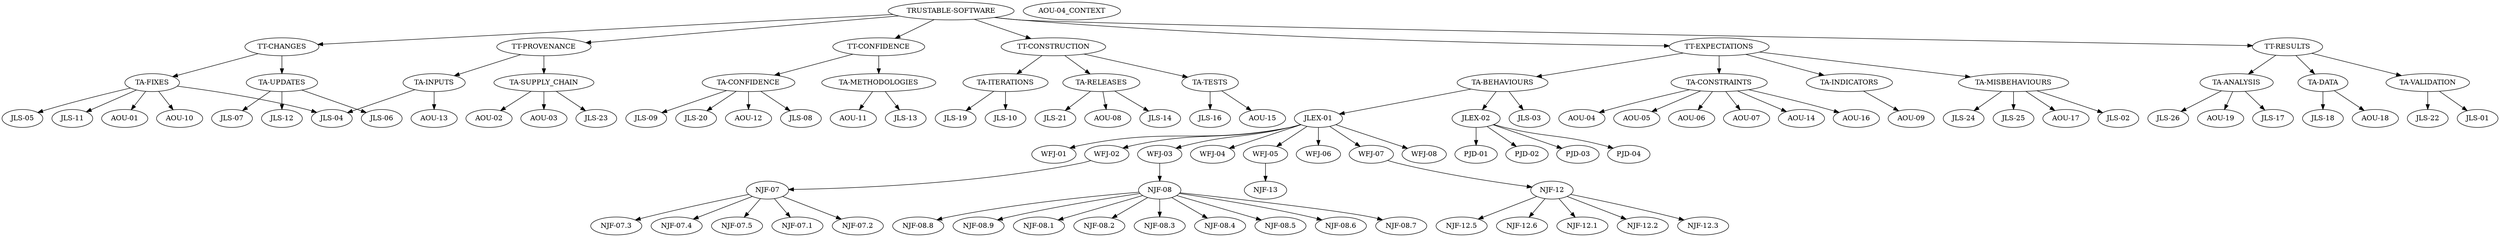 # This file is automatically generated by dotstop and should not be edited manually.
# Generated using trustable 2025.7.23.

digraph G {
"TT-CHANGES" [sha=e276949659e77f8f453a9b32798f607abdfda44450bb10bfbca7a20d68835f7a];
"AOU-01" [sha="0f00a2c7c6ef352a52c2e9e2c45102c97e8906fa5f0e7ddfcbc252af551cd179"];
"AOU-02" [sha=e8e0ae5f062d031ce5517f939a2223198e9cc8f12aba943f42f01f5def05d1a2];
"AOU-03" [sha="9175975af29dcb8a7c94a1b4bf18a4f36f6ffac904351c6dd84bcbb7ee4abd9b"];
"AOU-04" [sha="9a5f50d14e036a085c64e954936bd579f4fd7d816aaddedb39da34095877e82b"];
"AOU-04_CONTEXT" [sha="466c72fcf27a1cbf322c3c4086cc7cf19825b314236567372289204616d2d56a"];
"AOU-05" [sha=ff2205fede4cc18efe9162008881729cf37fb3f5b0a41ff3d9143aca9d656ad3];
"AOU-06" [sha="20799cb377d8ad56d8bb6231c7246d2fc25c224fad0c9c9b4b83e25710d7a589"];
"AOU-07" [sha=bff000a8ba9254956cdab9045e6f7b38e3019180eb95011cf8541e9928ad8d44];
"AOU-08" [sha=f25753b314cc921d175ffff9be39cf5a43bba651c5bdcba0f172aea02d792b34];
"AOU-09" [sha=adce35b590ac6450379cadba0c6cb38874626134066b06823c3c2d18f7ce2cc7];
"AOU-10" [sha="36eb0304bb55d055e342424424efa617b095b582d1e87d71818095dc1212ece7"];
"AOU-11" [sha="6a5174cee0e66070ab1c39a14c0aede872e56fb928555236ab3bffe1876b7048"];
"AOU-12" [sha="5c0395d5d50b4e0c00d8ad185921cd90e6d8f0037ead16688f0f9db1177daf2a"];
"AOU-13" [sha="35a15d3df4bc1f66e0711bfc33113be2ab568ba2f3dbadfcbd667e8219af3449"];
"AOU-14" [sha="4bff38e002c0df47062d7ab632094ec5ee0377c0230647e7acd54945ea59ddac"];
"AOU-15" [sha=f4d2fdcacc3c3bd743af3ff5c2a08ceb650e59015ed846c35ddb4de104e80cec];
"AOU-16" [sha="4e08bac839cba01a4dc2a794bd2d1254d388945c6b79293684e00b9f8d03f31e"];
"AOU-17" [sha=ce26eef503179bbedca706f43fedc289d8c56580c4b885b3abab440d2de25870];
"AOU-18" [sha="672193d261861effb34f845d6e3421f47ce85e79d7ef34f62ce5c10bef68e796"];
"AOU-19" [sha="877c346448621a81b2d1418e610575bfcd556d2f56a14f23f289b90828907928"];
"JLEX-01" [sha="1cd16efee6db392909248a77c773e0c5aa76b4c05001ab0b981201004f2162b0"];
"JLEX-02" [sha=f40046dae47252d62f28c935db90460772263ced0fa9ed1a5e1383436b89daa9];
"JLS-01" [sha=dce41089598ceff4a3ce3df7a8d3d16183346b785d791d60c8292f51c055946d];
"JLS-02" [sha=c9e0a37da8c4966962eb93e415e4f0ece9a7d5bfb1fa92a1d0fdcbc1609792af];
"JLS-03" [sha=ada5a3ba5276cb99217751c67b424cdbd3622f82eb1126f08d425b641e1616e7];
"JLS-04" [sha=b94e4184cbcedf757d2ddcba96fa81e7274e7631eac355602fdd668c707a696d];
"JLS-05" [sha="1db1db9bb019291ccb0a896433d906206681c77d1d84aefffd9e965eda6a4dfe"];
"JLS-06" [sha="76f6dc3eb872223fd59c12baaafd9abe0f801e55767827d764c7d1dbe072c19c"];
"JLS-07" [sha="63c8c395f271d9d0d26be1111bc84a9cb671646503c14f24faad2bc9a751cda3"];
"JLS-08" [sha=cceeec93241b6d6ee80fc01c0af03b9d7737fb352e1ddcd98d04a45d75334f79];
"JLS-09" [sha="346ab52001e8e72c738145a5a8b8f41094a1b873c509eff1d0d25003e066cd56"];
"JLS-10" [sha=f1306e4884f5b881acf63d5525bb90fffc88039c8454a3184bf9ce6391690903];
"JLS-11" [sha="87b8d1dde6f1f4ebf33e0ebb873abf969064a8c4c70583c94c63652a877ad73e"];
"JLS-12" [sha=fe6e433c6cd5259216af447e7122d17ad446a0b37ee957eb9822e381865fe32e];
"JLS-13" [sha=e6e7c777b9cadcc65d12fc5782cf21fc688e494024bfb186ae7c20db6a46462a];
"JLS-14" [sha=e94a75986187fec162e8bd7fd270dbf2aae329dd7d8660df63521637b982286a];
"JLS-16" [sha=cb91a56d69836efd4982b2268e204394ae83a694605dc94b71f3ed0c66890329];
"JLS-17" [sha=c527a605b2ae7a54ab429bb8e554263bab5a562394f5ba73305aa490f7351c83];
"JLS-18" [sha="58788ef0ea0b9fba710e806de3f255da6c12fbbd12fa7edad07e65c2dbdedf94"];
"JLS-19" [sha=ac20a2570ed1ca6c0d93ad40f6d93cbac24648b73c144fcb7c92e65ebd2ef411];
"JLS-20" [sha="33dc0295a6524876c9b641b6ce685c1ddc90f01d780fb76d449c01b51fdc042a"];
"JLS-21" [sha="742c39b2ba811494cd8cb40199c9a8a0c22c2b29650d6b2e546c21f7bce50ceb"];
"JLS-22" [sha="252e58151a45b158bae379ceb08aadb6e587e505aac67f2ecc18e43040a1d1de"];
"JLS-23" [sha=cfd7cb4aa93fbb758807ffe106f96e7b82327ab4d758e69e1f62196c3bc86bd2];
"JLS-24" [sha=b16224d3ab676c00b313ae91760072d92aed9f20da99b363621effa3e033e012];
"JLS-25" [sha="8bb517191450f370679dbafd85342e1bbcf797cc84f2a6f1fc119568b534d5e0"];
"JLS-26" [sha=cf1b73b375697ee56d9788aab79ed01b2730b126a2cc4d7041c9525113e7ed7c];
"NJF-07" [sha="187732eb19d80f473b6ad181a2959fbe96b4fc8eefdd4b269f4ea0865970b6e4"];
"NJF-07.1" [sha="55d614153a4279112da50d50c5186cf0a0c7b9137458cfb885aba4356cdea3e1"];
"NJF-07.2" [sha="26759a8f444be1dbb077613ab9e77b88d06a86abe5ab90818b0300c00478cc1f"];
"NJF-07.3" [sha="f848d075a7efd0e8a3d056dfc0d75d90b68dd2fc4cf5fa4a545151961b98015e"];
"NJF-07.4" [sha="6b03a26d8cd2e697c54a09ded86479d628caa35e6a563ea183d14309cb59fe54"];
"NJF-07.5" [sha="e8566d114f95cb2b565dd857c7f4ee96f8124451267766557cf179b23898517d"];
"NJF-08" [sha="0d57eb6a9242045903da75764d616751477a215caedbf578344037a0b06676ee"];
"NJF-08.1" [sha="11356b6386148634facf1c0256a27674024d1ba87047eccc5e36ca1f98521524"];
"NJF-08.2" [sha="6ee61a26db3346d62f7fb3f478f6719a40064a3276bf74420044223590f91b34"];
"NJF-08.3" [sha="04003897c08f342a96aaf3555f95bb2a8b424676b3962b99f8bccd2dd6886219"];
"NJF-08.4" [sha="bfe62c43db172af49e718b18db6a04c4e42c9097b4a9765dd8ae3715ced42748"];
"NJF-08.5" [sha="f2b61e77e5b3b8c9ffd1eb5306757f83ba7df7a403a63b176922609f3e5612e8"];
"NJF-08.6" [sha="97c455dbc819102f6f02335b41afa7b39fff8da7f5ab256a1e71aff70c667b1c"];
"NJF-08.7" [sha="487789064cb51388bf32b6df58487b7981d304a7656cb2541285a2759d29b36b"];
"NJF-08.8" [sha="b19bf6a231816418bb16e0c1cf437db461c509605184f446d3cb1716e3f57e38"];
"NJF-08.9" [sha="cb19d5ab85029e5e062eb22e8237502eaee780b7d7820837ffad4c97b59cdee7"];
"NJF-12" [sha="b32df413dc8445568361e6e6d17bc546418d4b87c5d11fbcde6c964c1888bf77"];
"NJF-12.1" [sha="a674cbf274a4ca36b7a255bc97a38ccf27e2b1fed4bd864f2fc520641a3cd2b6"];
"NJF-12.2" [sha="c1425f1a9c00762fbb2d3b0a102517f7b4ac11d0263d72bf37a55acf660b1978"];
"NJF-12.3" [sha="1c39b3e2957dfe427fed733cc11c4809fe462f2a84dd8c2d3e9f9f403381b87a"];
"NJF-12.5" [sha="617050b4d32fe1d77f314b6b0847f0b227e5e74eee661543574d0eb1e61229aa"];
"NJF-12.6" [sha="11022773b489e300e2c1c1dceb723454474cfbeb4f0b7eeffe68f2be170a6eeb"];
"NJF-13" [sha="98ebeb19c546dc79927ac6fc525bacdce9d8232ecb51a5400788de31bfe58ff2"];
"PJD-01" [sha="9b2099ad82514f2de78b9509e0b3c193054374185de1beacbce359729928d8e6"];
"PJD-02" [sha="2ad95a7543626869ed3195b95256c03a991df49e51acc6b54513a1ed32d63dc8"];
"PJD-03" [sha=fcc8152c7a04032d91becabc5577409773b64c381d09bdab7be954ca1916db64];
"PJD-04" [sha="25e50bc1c4e96bc333adb2b1a3f5801228364f033cf2d5e18897da90da5e3fcd"];
"TA-ANALYSIS" [sha="76cb774300c75d7b6a24c872fe691f2f0cd1d36cc4a2493e835f6b861bc79c34"];
"TA-BEHAVIOURS" [sha="3ec27e29aa991978efe6a56267b98c2a08b27a4aff693d5cf2b01dfe72276570"];
"TA-CONFIDENCE" [sha=afda09331b2fc3b8d9b1cd921bee66251a65e5543a473c61eb03f9ea11d57eb5];
"TA-CONSTRAINTS" [sha=cdee0ae34c33110044975efc981e4ac4d63d824aaaac78233b1f3828ef070da3];
"TA-DATA" [sha="796e4b5851340906568a47c4436c1fa67ca1c48c98a8b6a16b19283d04cea799"];
"TA-FIXES" [sha="08f069034d1399c43c4321c5f05de72125f4155a8b68b9bbb2029cb679e6ad48"];
"TA-INDICATORS" [sha=a5392ef1e3e40d82ef9a304d1304bf007fa85d961ab8ea268231cb212d763477];
"TA-INPUTS" [sha="6edcb6e0ea0a918f611d6644da7a28dd5c924a210984cd913e7ff558677a6ea6"];
"TA-ITERATIONS" [sha=c445bfe866db71df67d4e87353d674b62abce19b52048fac37284d8065d67678];
"TA-METHODOLOGIES" [sha=d24f6055c79268b1f6e4bdf73951719f192d6f492a7376f85b349a95ccb2a319];
"TA-MISBEHAVIOURS" [sha=d24fcdeee0ae0fa696f272dc39c8e9e37cce7fb9b2cfd07bcd1451b765be5c6e];
"TA-RELEASES" [sha="3c924109e9916fb154eadbc2d733a8413ae551a1282b73de389b9ad7540a4e75"];
"TA-SUPPLY_CHAIN" [sha="0629a5a339322874ad3d51c0c14219ede72195bf514abac82c95ebc3a685ae2c"];
"TA-TESTS" [sha=afa5e61fc86f70f99f6c60b4f2b51ba7d486705f197048a7dc3fc8fea225385c];
"TA-UPDATES" [sha="9f0554c79d125a37c7e68b9efbb022dc4853a3e2f87c7d224d30c51f5b9b8435"];
"TA-VALIDATION" [sha="20f6d87b89d9fbffe427a734ab70906c26ad787e53032a8c4f4d599227704be6"];
"TRUSTABLE-SOFTWARE" [sha="6513a163e6eac72c930253e4bc0404be5ea625d1dec436104991a565df4baaa3"];
"TT-CONFIDENCE" [sha="507f0a905667e1d91265a4e577534eb51ebc0b3e84ffc1956cd0d80dc61b6d3a"];
"TT-CONSTRUCTION" [sha="3752c6a34c0cc3ef905e000e635a7373748976744f3d1f75f1c2ed172366e350"];
"TT-EXPECTATIONS" [sha="362eb86c872fb76b2a1075ff978252112bbad0a5fb3041895381f8c76b64c5e6"];
"TT-PROVENANCE" [sha="4607bf9c0527508673fa37c110b9cf5f2ff0567c324cf728623f1e8ff094be32"];
"TT-RESULTS" [sha="382987171ac6dc0d1114f5c0dbb77452300c14596514bbab126ae1f7d1bbb842"];
"WFJ-01" [sha=f826a622e19578c15e165ae5d6b1e31f8ec850140a2f1ccaf513f850919d33ee];
"WFJ-02" [sha=a3928233d7b8f5803696e469a337d19072680a06480a898471928b5ebe55d98b];
"WFJ-03" [sha="761472e4e063ce91d94004e258aa652b5352abb41e8f06ffe20eaeaf10773e1b"];
"WFJ-04" [sha=b3f70654d2af3deb23a1ae36f98c74bf0407fdc096e4c0cd3b237656f48caae3];
"WFJ-05" [sha=b69dab4f37d6ba3456e2e5cdd7ee876bac9adfe41867e5d34466a6f378d5330b];
"WFJ-06" [sha="4d2cce160d2ba9411250ecafed7860f1dd61974ad3cbde9e06a47b3160b5df82"];
"WFJ-07" [sha=d5574f1c3e4d3c15c6d5bc517cfa4f345f06625fb1688a185a1dcc22e7149df7];
"WFJ-08" [sha="6897f40df85da4d74a61476dc4403d56c6df324a3c6fe9bd984a6d20941e479c"];
"TT-CHANGES" -> "TA-FIXES" [sha=d9dc2ad1dcbfde839249e8df9eb89ef978bdfee7b7b4933fae12e10cbc91762b];
"TT-CHANGES" -> "TA-UPDATES" [sha=f8948db2f344f4cdd5bdc71dc54e63b446f40af09235c37f5d5cf59dcfdfbfa0];
"JLEX-01" -> "WFJ-01" [sha="11b32bc907d7d32480c79e5254b00d0085e0c0004cc6e6a181956193b4b2994c"];
"JLEX-01" -> "WFJ-02" [sha="2aff8463b59cb1ad59ad3c2030c56df5310d89a481b74ee57bcd51301301a554"];
"JLEX-01" -> "WFJ-03" [sha="42bbbf1cf290f97754ead132781123cecac0c82fd7c64bd573482ff7b9c4d977"];
"JLEX-01" -> "WFJ-04" [sha=cf884c5fda5afcab2344ddcbe104e150af10a928c489253766e5110d4dda0c00];
"JLEX-01" -> "WFJ-05" [sha="38075a8b1ad506173bbbe9a75569e3ecb8fa83c791813aeef538dbb96fffaf44"];
"JLEX-01" -> "WFJ-06" [sha=c4e0b72ab4cfa28cbe062b6e9f2fec5ddf3269da84b469635c041595605fd7e2];
"JLEX-01" -> "WFJ-07" [sha="3a340a4a30452bfd3149680d4f83f136f7f71237c7cfa16d38e9a4ac6b58a512"];
"JLEX-01" -> "WFJ-08" [sha="80844115bccc3a6e031decd0d622bb577e62b2c02a991de38a86092a451f2f66"];
"JLEX-02" -> "PJD-01" [sha="68498a21fedc131c632ea01e9940e3e31ddce311abcccb2326c12961512324aa"];
"JLEX-02" -> "PJD-02" [sha="433bd89b73096ef003c9c5dbe359f0cbfd460e23fee91f5b962a59b33abd8f42"];
"JLEX-02" -> "PJD-03" [sha="85f84739619779248e1d3008f46a076fd8402b1f49b57c2c0bc7d061ac16dd85"];
"JLEX-02" -> "PJD-04" [sha="84f956bf41555299836b5dcdfb0b8eaafdff04c1582f2ce6fead72f383be1aaa"];
"NJF-07" -> "NJF-07.1" [sha="1128cc6e5480d3725aaa37b42ccd78988940f61e5568d9adb20aca167e41e0da"];
"NJF-07" -> "NJF-07.2" [sha="abb047c901a6547122aed8d47043588b9e7d5f4b6ab5f982d2ef0a2f535fadfb"];
"NJF-07" -> "NJF-07.3" [sha="3585861b5e53bbf4ae11fa0215f45e4634069ac723af7014bf67ed61c8e9dc99"];
"NJF-07" -> "NJF-07.4" [sha="3ecdd4d25bd59c5fd936281576f4ce023b3f15368d6427d154bc25c52d17e4e3"];
"NJF-07" -> "NJF-07.5" [sha="d845ee8e44fc50c7860ad0ea4e45413e475f80d0654c724a64178c4c620191b3"];
"NJF-08" -> "NJF-08.1" [sha="07b82c43480ff1bc6fa40e12cf3c683ac0f325fdabb7e9fcec119c93d4092ad1"];
"NJF-08" -> "NJF-08.2" [sha="ccb4af6360e3bb15ccdb2765a2bbfd83f3dfce714b486c8380313dbdeaca9da2"];
"NJF-08" -> "NJF-08.3" [sha="a375b6167407d74251ff115582349d1607dba60202311a314b24e3e93f58cae5"];
"NJF-08" -> "NJF-08.4" [sha="a385bcfb290b065c7f7056a39379171746b4a093df4c32254e4038134edb8fe8"];
"NJF-08" -> "NJF-08.5" [sha="4c6cf0a968a6acde00b35b5a3208d7b5018d11f2921bb33315fa0d29c661d21f"];
"NJF-08" -> "NJF-08.6" [sha="9aa3893617810dcaa38d0d8a1db8427d2da6ad80e4d742cc11860d29e8117162"];
"NJF-08" -> "NJF-08.7" [sha="f1d96f513fce39d0dee8d1b539d8638323b054bfb9e83d7c30d7cb1989e7827a"];
"NJF-08" -> "NJF-08.8" [sha="f7a1eceed3eb8da5d64b2957dbd091fbe1ebd3e96018347897085e7a3e8e471b"];
"NJF-08" -> "NJF-08.9" [sha="e97225da45635a8b6253c2c7b965b3293f09c90e777bc4b437bd2b5a231cb2de"];
"NJF-12" -> "NJF-12.1" [sha="e8a1ecdb2b9c4c9b3913d3dcb817aed3b7e9ff8c9e3cd73e1b3f8266738bdb50"];
"NJF-12" -> "NJF-12.2" [sha="5cf23fc24541ce1845c0899245620913c9939bd44bce6013d2adaea6b95b80df"];
"NJF-12" -> "NJF-12.3" [sha="40d00d9cb85016409ea48bf11c0a7824291c40b04f1e648e01938b3789cccd67"];
"NJF-12" -> "NJF-12.5" [sha="05d1951c1b9c63e9655ba3c0c4a49a1f82e2783aacc14c02bb980734777fd9d8"];
"NJF-12" -> "NJF-12.6" [sha="6b297494f88a48939e1ebf94f583778e4f059768f278f9553337b3fed542e3cf"];
"TA-ANALYSIS" -> "JLS-17" [sha=eac76c7d417f623d9dd1a220fc0b3ec6e2c2b9e16781eefae6d21dbd35d1402d];
"TA-ANALYSIS" -> "AOU-19" [sha="794dc70c6c38b917155e2755fbbb54b68eeb548675cc7916ffcced8c89cf4a45"];
"TA-ANALYSIS" -> "JLS-26" [sha="250c8c20314a242c1daac1278ef5a96d97bce8d943318430a91ee30580b5b29d"];
"TA-BEHAVIOURS" -> "JLEX-01" [sha="8cd931ef61b7012140344adf54469e943bfc690ee54f12db12777464880061db"];
"TA-BEHAVIOURS" -> "JLEX-02" [sha=cb26451e31a56b1eb51a4d45283ba4a7c6e898efbd045b59cba10d3c6aa093de];
"TA-BEHAVIOURS" -> "JLS-03" [sha=cf9211c07452914cb2d0b455f859b26cb2724423eae5187e8cbfdff06d1b5ba3];
"TA-CONFIDENCE" -> "JLS-08" [sha="506164051180023c8533ea1f6dedf1bad894c3ee6020ff16b002e33b109c2791"];
"TA-CONFIDENCE" -> "JLS-09" [sha="80bbde95fc14f89acf3dad10b3831bc751943fe4a1d79d5cbf4702416c27530f"];
"TA-CONFIDENCE" -> "AOU-12" [sha="5e5d7dc606d53423fbb1f2d5755780c98839bdc2d108704af5ee1aed50403f5e"];
"TA-CONFIDENCE" -> "JLS-20" [sha="1bfd214ab8186a3c095262ae503451b8d71ada8db5b13ecc7b906739a05bc102"];
"TA-CONSTRAINTS" -> "AOU-04" [sha=d945870431e9311e317c6ddcac094825c2a9cbcecad961f4e283114db91cf27e];
"TA-CONSTRAINTS" -> "AOU-05" [sha=f741ce87385dbed50a6582443907645d70790b5fd0d423b18c3a109d400c7ef1];
"TA-CONSTRAINTS" -> "AOU-06" [sha=bb3ac58ca7f67d9676503a6c71660abd650268e02d6773cb57dfa07d0743fb40];
"TA-CONSTRAINTS" -> "AOU-07" [sha="20a82289bbbdf1a9a011afb8b3100c8c14813d36d8bbc019ad017b1b4f4917c7"];
"TA-CONSTRAINTS" -> "AOU-14" [sha="2fbd87f1b62fa9716033289b62dd7ce94d6e6c8ae5af05e788089f0868ad2dd9"];
"TA-CONSTRAINTS" -> "AOU-16" [sha="01c713a52bad483af02c1f84cbc37ff3fa86e59cf62b53ba66d82a07c65b38d3"];
"TA-DATA" -> "JLS-18" [sha=af2567d28552ab32643e995a9c9c9fd73b2208ce3d5255fba333c8ddd28f72a6];
"TA-DATA" -> "AOU-18" [sha="73d7522a8fd85c9a298a2c42e683dad929b4ea95d39ecd9dc697ce6a49f98e47"];
"TA-FIXES" -> "JLS-05" [sha=ed0acae690ee7d09884c0e7516c9d2306c646c7d14423d4b69719e9dfa49dff6];
"TA-FIXES" -> "AOU-01" [sha=e53324d9bd33dad5115d944734a752e98c89066fad91fc0aaef6f190227f3109];
"TA-FIXES" -> "JLS-04" [sha="873b8bbdac8d45772d9b2d46adbafe7ab75b96a45ca12a15b34bdf813b0bb1df"];
"TA-FIXES" -> "JLS-11" [sha=c0e08a276ecbf04e06b17803e5dfbcb39689ccc0a92750caf968b612f64cfe4a];
"TA-FIXES" -> "AOU-10" [sha=aa80be81d48f337c4ccf001a1ae40b617184e7d372bf3bc6750ee39842c427a5];
"TA-INDICATORS" -> "AOU-09" [sha="8f9cd7e96e610e0c19019c21a0fbfc3144bb69730b91e1eeed99bc828d8c7d95"];
"TA-INPUTS" -> "JLS-04" [sha="262db6d430e99ef3a23645c93a1cc5bda1270ceba90b4d8cccb40b1eb85e9860"];
"TA-INPUTS" -> "AOU-13" [sha=acbe0ff6ae16b6bbaf26364429188a3dc19012bfa45eeb79f0aab8c0979c172d];
"TA-ITERATIONS" -> "JLS-10" [sha="6e77b132d4159d65e261e90466537dbf44edc643b44c0671b8c40b994ef08590"];
"TA-ITERATIONS" -> "JLS-19" [sha="9bc13b823f8b49d742b92a8aaf18b8aeb2bb9b0749f4b6dead241af85aea876c"];
"TA-METHODOLOGIES" -> "AOU-11" [sha="2aac71e987a5b6a5d88700e08fe197fbec1e57681f0c3d3f51e59c705b4a0549"];
"TA-METHODOLOGIES" -> "JLS-13" [sha="4e2fb7871a608c98d11b10f4ca4391d69b360419c6a9e1baf7cb40b980fc9e94"];
"TA-MISBEHAVIOURS" -> "JLS-02" [sha="532ddabfefb6664d9731084a44df220d1ebdb9f840760d7c471cf04dfc8e96ef"];
"TA-MISBEHAVIOURS" -> "JLS-24" [sha=e8de01ff7c316debcd96afa4b3b6b62be73522e4531214c18b3ad7eec826275e];
"TA-MISBEHAVIOURS" -> "JLS-25" [sha="56ba396580f90e5a10fd5adfe33864921537d47e21b215a8faf531855af40ecd"];
"TA-MISBEHAVIOURS" -> "AOU-17" [sha=fa9a6619765a642b0ac4e13a62b5415b81830a03073cc126939feddc3330fa58];
"TA-RELEASES" -> "JLS-14" [sha="1202b9934353436fba927de6762cf62a8fc23ab0815a3c06f9d0a77b55830720"];
"TA-RELEASES" -> "JLS-21" [sha="5d57d2b547a841bb31f29034b785d9bec1ffb0e495d80e0e356a54391aa22e1b"];
"TA-RELEASES" -> "AOU-08" [sha="553e265d835b353b298ce4adf3bdf0b81ff777e38bfa3e42f2a465f33e27644e"];
"TA-SUPPLY_CHAIN" -> "AOU-02" [sha=cde3adf7a14be6786f9ec48a32f619426ce78727ae0dca48e1064cb5625abbf3];
"TA-SUPPLY_CHAIN" -> "AOU-03" [sha="2c4b421554b95a604a631d77b854839468f09da2b71a5960e4773f626e8c8a32"];
"TA-SUPPLY_CHAIN" -> "JLS-23" [sha=fe2b810e22c4da9911266183bc8679a56d8dd2d5a76624cd1f3ee329d9b93a08];
"TA-TESTS" -> "JLS-16" [sha=a4143b13d9ae2553534457603bdca9beb6cca0ee5b8b9bae50cefa97d2519702];
"TA-TESTS" -> "AOU-15" [sha=d4fef1c406b26cb7a3b303632f882c982bfedab6c18f4aca38be576219587011];
"TA-UPDATES" -> "JLS-06" [sha="7386ba4dfdca14a2b0c73b6b759ddeee66e0196f164322d552c2867e5c7a4b96"];
"TA-UPDATES" -> "JLS-07" [sha="9256bec79e828b44dd12d4298483bbab7ab24a1eb542c133ee5392ee5829cb7f"];
"TA-UPDATES" -> "JLS-12" [sha="45b7cf8eebee7a35ba39b3f990cefe3cbfd79c5f74415c5321026d64d89f5703"];
"TA-VALIDATION" -> "JLS-01" [sha=a3de6195b2fd041851e2e7b53376274fe5f06bc9642812dbc91f80dfd8763f9c];
"TA-VALIDATION" -> "JLS-22" [sha="464509465b1cf7045e3f94bbdca6dff5322c52f6a404d5cf02cc7249ce9bb75e"];
"TRUSTABLE-SOFTWARE" -> "TT-CHANGES" [sha=a526e6de925b57edddfbc350de334735ee7ef23828b9e66ba781e8633c9f72df];
"TRUSTABLE-SOFTWARE" -> "TT-CONFIDENCE" [sha="07cdcfab2c8c5121dd0acecf3771ee674dde8663e4cb335cfb74aa774f10cc5b"];
"TRUSTABLE-SOFTWARE" -> "TT-CONSTRUCTION" [sha="8598c4138e9dda4691a3cbc1613530bb1a3f1c163edf523e41a9ba532b98fe83"];
"TRUSTABLE-SOFTWARE" -> "TT-EXPECTATIONS" [sha=f6dba0c755d9ac4c9ed0ed2e08d5d51e6f7f1572e6de5581c90fbdaf3cafa4d4];
"TRUSTABLE-SOFTWARE" -> "TT-PROVENANCE" [sha=c97824acbd35cf2b4a9e4ee2f66c46333b483eac99ef690e2bb105ef4756e527];
"TRUSTABLE-SOFTWARE" -> "TT-RESULTS" [sha=b9e5b5fdf1cda120574cd2f351e9876a0a0c683152267d3898e6c161e7bda988];
"TT-CONFIDENCE" -> "TA-METHODOLOGIES" [sha="5752e4930e6b0dbc6829b053f4bc7e7e054d416a8c9b2e19a1c3dd83d51fba9b"];
"TT-CONFIDENCE" -> "TA-CONFIDENCE" [sha="2eaf5b9e879128e866585d5016bfde73f1ef1b192915fdb988cba7b6a0e679f2"];
"TT-CONSTRUCTION" -> "TA-RELEASES" [sha="290d67048ce0b7e9d40d236b01fc79305d3d49d2c4a541ab3fe48d38347d45d5"];
"TT-CONSTRUCTION" -> "TA-TESTS" [sha=dddbe1b9b7a7fdaf4003a939660dcb547eacfd78b6f446cb4e065047d95efd9a];
"TT-CONSTRUCTION" -> "TA-ITERATIONS" [sha="671795bbd8a789803e29f531e12074129e99f1329d27bc97ad0bbee01d8432db"];
"TT-EXPECTATIONS" -> "TA-BEHAVIOURS" [sha=bab309ba80ce2c2b1d7146220da91f1f456c03d4aad8a724db777933e8924ebb];
"TT-EXPECTATIONS" -> "TA-MISBEHAVIOURS" [sha=b9c4c4ce6e39a7171aa8b02c3267172229ff3de17ff5cd2da9839e67334e5453];
"TT-EXPECTATIONS" -> "TA-CONSTRAINTS" [sha=af6a8726cb3a4274ce8ef7e000f0ea9d8f301e8d543254e146045c263873260d];
"TT-EXPECTATIONS" -> "TA-INDICATORS" [sha=c6b66b2315b853fbe7f4844631f8a522cf0cff8f2984dea65c8b627512efdede];
"TT-PROVENANCE" -> "TA-SUPPLY_CHAIN" [sha=a9efbde8812834ed5ea620c826a6b41f28219b61a06b00dcd74632685124a8b9];
"TT-PROVENANCE" -> "TA-INPUTS" [sha=b72b13298357c1738735fc9cc56b0e64cc9fec0124f1721315f64f24faa17f71];
"TT-RESULTS" -> "TA-DATA" [sha=bdbef171f4a2b69b6f8b47d3b2c9f0642ffb3120ba471c7be0da274a54c4d549];
"TT-RESULTS" -> "TA-ANALYSIS" [sha="53f912e517e9b33ca019d4a4aac432fee37c3315ea9a155e145b90122f9c8fb7"];
"TT-RESULTS" -> "TA-VALIDATION" [sha=bc8f3c8b5afd04ec4f77e750b8c82e5bb1c729811895ff49663b904d42d49fdc];
"WFJ-02" -> "NJF-07" [sha="7d7122a96f7875f7e5796333e93daed5250727a9e74973ab88eaf157ddf1da4b"];
"WFJ-03" -> "NJF-08" [sha="25bd4b5a9856f5ad580df2c59c0351b8ab294f474d2a743ba1d1267df8411fda"];
"WFJ-05" -> "NJF-13" [sha="f45232098cc437b20104464b227078d23f2f940cda3b77042b6f25f8b196e5d4"];
"WFJ-07" -> "NJF-12" [sha="9e25064549eb689d9a54dafa20073935d034ee572c9bd6e8f3d15258d108cb3f"];
}
